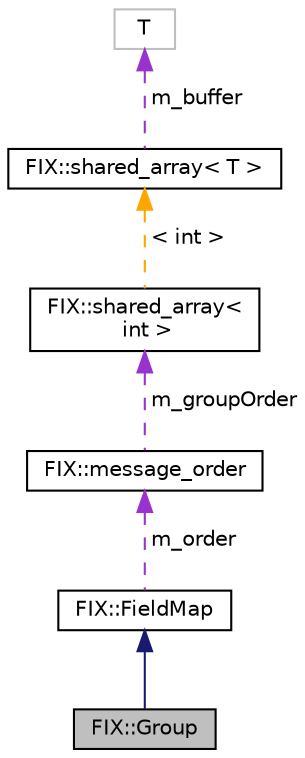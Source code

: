digraph "FIX::Group"
{
  edge [fontname="Helvetica",fontsize="10",labelfontname="Helvetica",labelfontsize="10"];
  node [fontname="Helvetica",fontsize="10",shape=record];
  Node2 [label="FIX::Group",height=0.2,width=0.4,color="black", fillcolor="grey75", style="filled", fontcolor="black"];
  Node3 -> Node2 [dir="back",color="midnightblue",fontsize="10",style="solid",fontname="Helvetica"];
  Node3 [label="FIX::FieldMap",height=0.2,width=0.4,color="black", fillcolor="white", style="filled",URL="$class_f_i_x_1_1_field_map.html",tooltip="Stores and organizes a collection of Fields. "];
  Node4 -> Node3 [dir="back",color="darkorchid3",fontsize="10",style="dashed",label=" m_order" ,fontname="Helvetica"];
  Node4 [label="FIX::message_order",height=0.2,width=0.4,color="black", fillcolor="white", style="filled",URL="$struct_f_i_x_1_1message__order.html",tooltip="Sorts fields in header, normal, or trailer order. "];
  Node5 -> Node4 [dir="back",color="darkorchid3",fontsize="10",style="dashed",label=" m_groupOrder" ,fontname="Helvetica"];
  Node5 [label="FIX::shared_array\<\l int \>",height=0.2,width=0.4,color="black", fillcolor="white", style="filled",URL="$class_f_i_x_1_1shared__array.html"];
  Node6 -> Node5 [dir="back",color="orange",fontsize="10",style="dashed",label=" \< int \>" ,fontname="Helvetica"];
  Node6 [label="FIX::shared_array\< T \>",height=0.2,width=0.4,color="black", fillcolor="white", style="filled",URL="$class_f_i_x_1_1shared__array.html",tooltip="Shared array with atomic reference count. "];
  Node7 -> Node6 [dir="back",color="darkorchid3",fontsize="10",style="dashed",label=" m_buffer" ,fontname="Helvetica"];
  Node7 [label="T",height=0.2,width=0.4,color="grey75", fillcolor="white", style="filled"];
}
